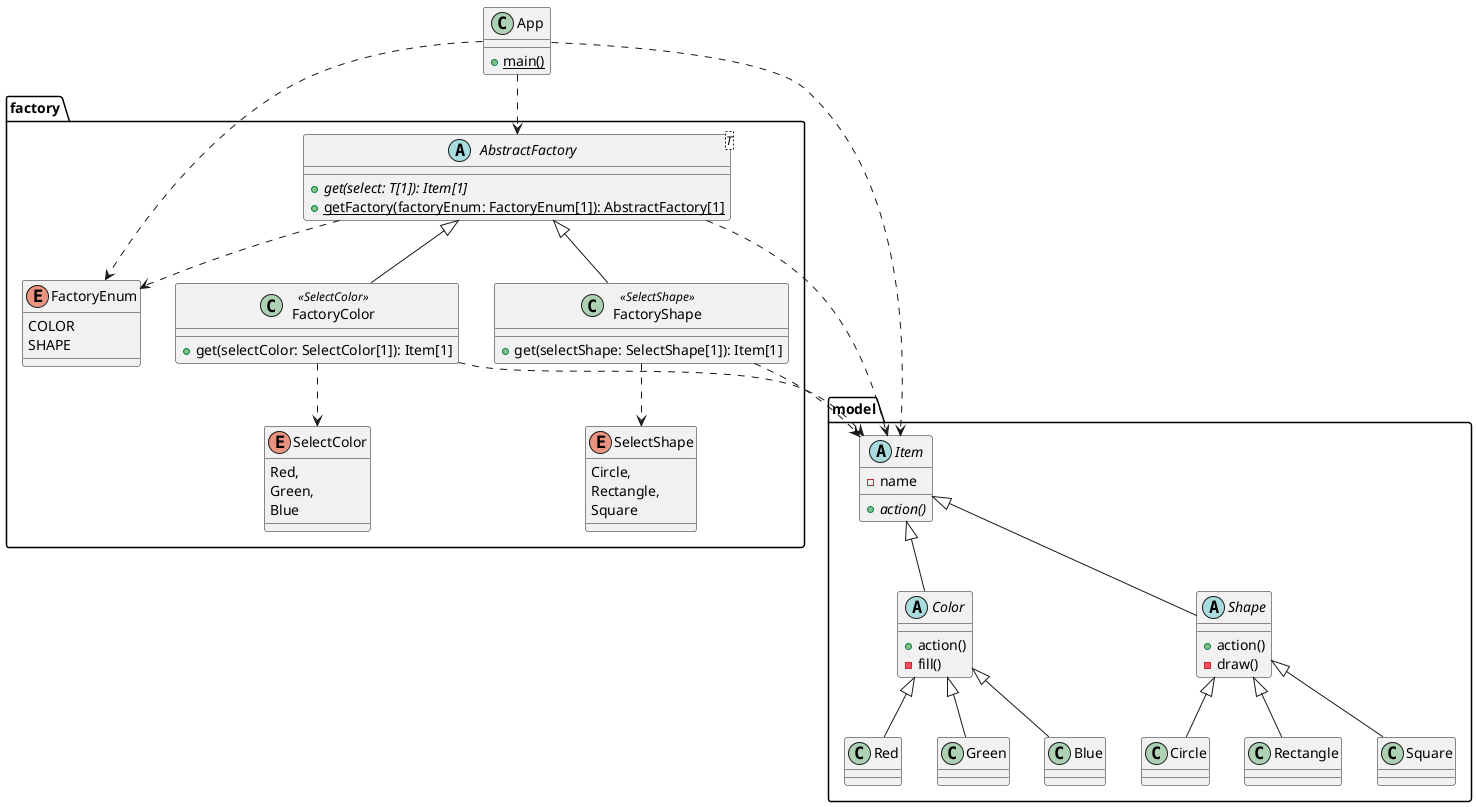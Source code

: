 @startuml

package model {

    Item <|-- Color
    Item <|-- Shape
    Color <|-- Red
    Color <|-- Green
    Color <|-- Blue
    Shape <|-- Circle
    Shape <|-- Rectangle
    Shape <|-- Square

    abstract class Item {
        -name
        {abstract} +action()
    }
    abstract class Color {
        +action()
        -fill()
    }
    class Red {
    }
    class Green {
    }
    class Blue {
    }
    abstract class Shape {
        +action()
        -draw()
    }
    class Circle {
    }
    class Rectangle {
    }
    class Square {
    }
}

package factory {

    AbstractFactory ..> FactoryEnum
    AbstractFactory <|-- FactoryColor
    AbstractFactory <|-- FactoryShape
    AbstractFactory ..> Item
    FactoryColor ..> Item
    FactoryShape ..> Item
    FactoryColor ..> SelectColor
    FactoryShape ..> SelectShape

    abstract class AbstractFactory<T> {
        {abstract}  +get(select: T[1]): Item[1]
        {static}    +getFactory(factoryEnum: FactoryEnum[1]): AbstractFactory[1]
    }
    class FactoryColor <<SelectColor>> {
        +get(selectColor: SelectColor[1]): Item[1]
    }
    class FactoryShape <<SelectShape>> {
        +get(selectShape: SelectShape[1]): Item[1]
    }
    enum FactoryEnum {
        COLOR
        SHAPE
    }
    enum SelectColor {
        Red,
        Green,
        Blue
    }
    enum SelectShape {
        Circle,
        Rectangle,
        Square
    }
}
App ..> AbstractFactory
App ..> FactoryEnum
App ..> Item
class App {
    {static} +main()
}

@enduml